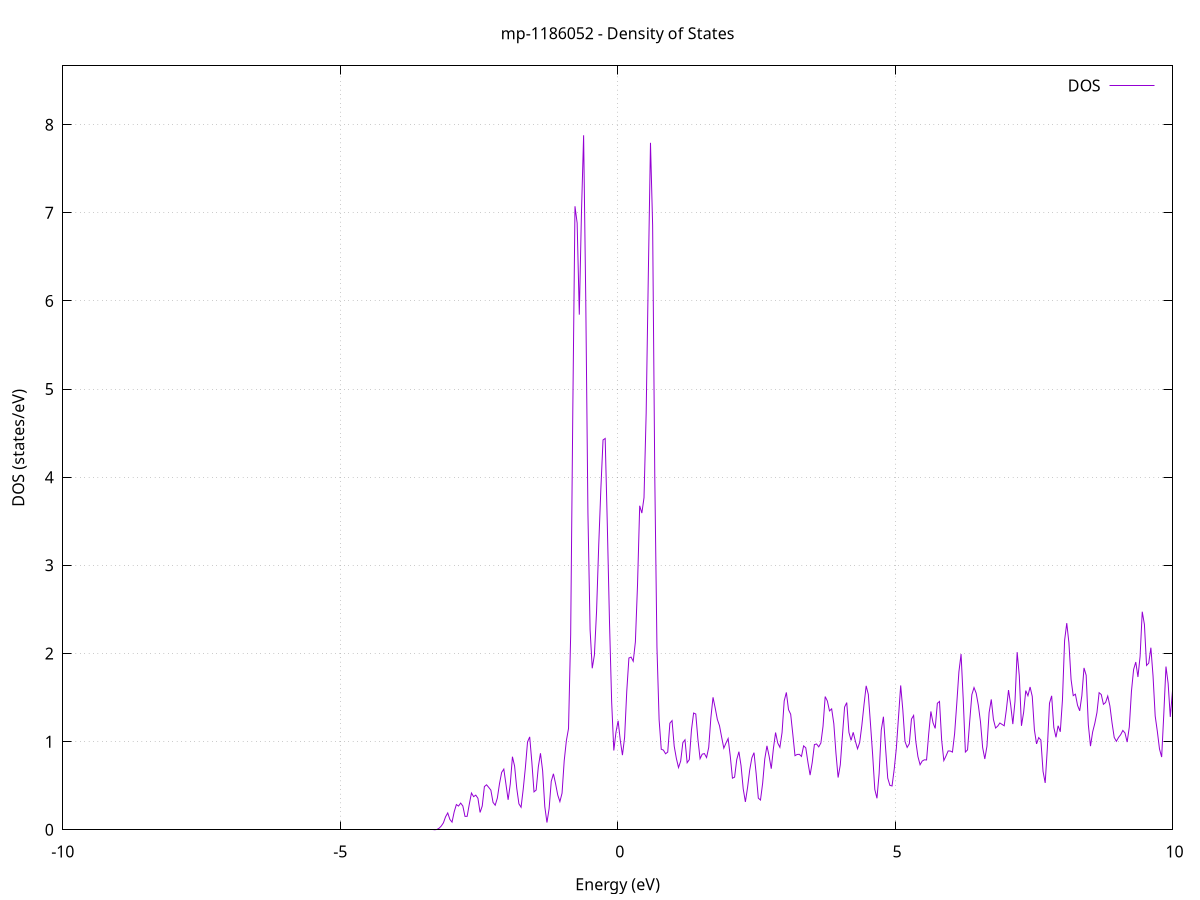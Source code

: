 set title 'mp-1186052 - Density of States'
set xlabel 'Energy (eV)'
set ylabel 'DOS (states/eV)'
set grid
set xrange [-10:10]
set yrange [0:8.667]
set xzeroaxis lt -1
set terminal png size 800,600
set output 'mp-1186052_dos_gnuplot.png'
plot '-' using 1:2 with lines title 'DOS'
-51.226000 0.000000
-51.187100 0.000000
-51.148200 0.000000
-51.109400 0.000000
-51.070500 0.000000
-51.031600 0.000000
-50.992700 0.000000
-50.953900 0.000000
-50.915000 0.000000
-50.876100 0.000000
-50.837300 0.000000
-50.798400 0.000000
-50.759500 0.000000
-50.720600 0.000000
-50.681800 0.000000
-50.642900 0.000000
-50.604000 0.000000
-50.565100 0.000000
-50.526300 0.000000
-50.487400 0.000000
-50.448500 0.000000
-50.409700 0.000000
-50.370800 0.000000
-50.331900 0.000000
-50.293000 0.000000
-50.254200 0.000000
-50.215300 0.000000
-50.176400 0.000000
-50.137500 0.000000
-50.098700 0.000000
-50.059800 0.000000
-50.020900 0.000000
-49.982100 0.000000
-49.943200 0.000000
-49.904300 0.000000
-49.865400 0.000000
-49.826600 0.000000
-49.787700 0.000000
-49.748800 0.000000
-49.709900 0.000000
-49.671100 0.000000
-49.632200 0.000000
-49.593300 0.000000
-49.554400 0.000000
-49.515600 0.000000
-49.476700 0.000000
-49.437800 0.000000
-49.399000 0.000000
-49.360100 0.000000
-49.321200 0.000000
-49.282300 0.000000
-49.243500 0.000000
-49.204600 0.000000
-49.165700 0.000000
-49.126800 0.000000
-49.088000 0.000000
-49.049100 0.000000
-49.010200 0.000000
-48.971400 0.000000
-48.932500 0.000000
-48.893600 0.000000
-48.854700 0.000000
-48.815900 0.000000
-48.777000 0.000000
-48.738100 0.000000
-48.699200 0.000000
-48.660400 0.000000
-48.621500 0.000000
-48.582600 0.000000
-48.543700 0.000000
-48.504900 0.000000
-48.466000 0.000000
-48.427100 0.000000
-48.388300 0.000000
-48.349400 0.000000
-48.310500 0.000000
-48.271600 0.000000
-48.232800 0.000000
-48.193900 0.000000
-48.155000 0.000000
-48.116100 0.000000
-48.077300 0.000000
-48.038400 0.000000
-47.999500 0.000000
-47.960700 0.000000
-47.921800 0.000000
-47.882900 0.000000
-47.844000 0.000400
-47.805200 0.034900
-47.766300 0.883000
-47.727400 7.234000
-47.688500 19.594200
-47.649700 17.764300
-47.610800 5.383500
-47.571900 0.537700
-47.533000 0.017300
-47.494200 0.000200
-47.455300 0.000000
-47.416400 0.000000
-47.377600 0.000000
-47.338700 0.000000
-47.299800 0.000000
-47.260900 0.000000
-47.222100 0.000000
-47.183200 0.000000
-47.144300 0.000000
-47.105400 0.000000
-47.066600 0.000000
-47.027700 0.000000
-46.988800 0.000000
-46.950000 0.000000
-46.911100 0.000000
-46.872200 0.000000
-46.833300 0.000000
-46.794500 0.000000
-46.755600 0.000000
-46.716700 0.000000
-46.677800 0.000000
-46.639000 0.002400
-46.600100 0.105000
-46.561200 1.487600
-46.522400 6.905500
-46.483500 10.680600
-46.444600 5.535800
-46.405700 0.953400
-46.366900 0.053600
-46.328000 0.001000
-46.289100 0.000000
-46.250200 0.000000
-46.211400 0.000000
-46.172500 0.000000
-46.133600 0.000000
-46.094700 0.000000
-46.055900 0.000000
-46.017000 0.000000
-45.978100 0.000000
-45.939300 0.000000
-45.900400 0.000000
-45.861500 0.000000
-45.822600 0.000000
-45.783800 0.000000
-45.744900 0.000000
-45.706000 0.000000
-45.667100 0.000000
-45.628300 0.000000
-45.589400 0.000000
-45.550500 0.000000
-45.511700 0.000000
-45.472800 0.000000
-45.433900 0.000000
-45.395000 0.000000
-45.356200 0.000000
-45.317300 0.000000
-45.278400 0.000000
-45.239500 0.000000
-45.200700 0.000000
-45.161800 0.000000
-45.122900 0.000000
-45.084000 0.000000
-45.045200 0.000000
-45.006300 0.000000
-44.967400 0.000000
-44.928600 0.000000
-44.889700 0.000000
-44.850800 0.000000
-44.811900 0.000000
-44.773100 0.000000
-44.734200 0.000000
-44.695300 0.000000
-44.656400 0.000000
-44.617600 0.000000
-44.578700 0.000000
-44.539800 0.000000
-44.501000 0.000000
-44.462100 0.000000
-44.423200 0.000000
-44.384300 0.000000
-44.345500 0.000000
-44.306600 0.000000
-44.267700 0.000000
-44.228800 0.000000
-44.190000 0.000000
-44.151100 0.000000
-44.112200 0.000000
-44.073300 0.000000
-44.034500 0.000000
-43.995600 0.000000
-43.956700 0.000000
-43.917900 0.000000
-43.879000 0.000000
-43.840100 0.000000
-43.801200 0.000000
-43.762400 0.000000
-43.723500 0.000000
-43.684600 0.000000
-43.645700 0.000000
-43.606900 0.000000
-43.568000 0.000000
-43.529100 0.000000
-43.490300 0.000000
-43.451400 0.000000
-43.412500 0.000000
-43.373600 0.000000
-43.334800 0.000000
-43.295900 0.000000
-43.257000 0.000000
-43.218100 0.000000
-43.179300 0.000000
-43.140400 0.000000
-43.101500 0.000000
-43.062700 0.000000
-43.023800 0.000000
-42.984900 0.000000
-42.946000 0.000000
-42.907200 0.000000
-42.868300 0.000000
-42.829400 0.000000
-42.790500 0.000000
-42.751700 0.000000
-42.712800 0.000000
-42.673900 0.000000
-42.635000 0.000000
-42.596200 0.000000
-42.557300 0.000000
-42.518400 0.000000
-42.479600 0.000000
-42.440700 0.000000
-42.401800 0.000000
-42.362900 0.000000
-42.324100 0.000000
-42.285200 0.000000
-42.246300 0.000000
-42.207400 0.000000
-42.168600 0.000000
-42.129700 0.000000
-42.090800 0.000000
-42.052000 0.000000
-42.013100 0.000000
-41.974200 0.000000
-41.935300 0.000000
-41.896500 0.000000
-41.857600 0.000000
-41.818700 0.000000
-41.779800 0.000000
-41.741000 0.000000
-41.702100 0.000000
-41.663200 0.000000
-41.624300 0.000000
-41.585500 0.000000
-41.546600 0.000000
-41.507700 0.000000
-41.468900 0.000000
-41.430000 0.000000
-41.391100 0.000000
-41.352200 0.000000
-41.313400 0.000000
-41.274500 0.000000
-41.235600 0.000000
-41.196700 0.000000
-41.157900 0.000000
-41.119000 0.000000
-41.080100 0.000000
-41.041300 0.000000
-41.002400 0.000000
-40.963500 0.000000
-40.924600 0.000000
-40.885800 0.000000
-40.846900 0.000000
-40.808000 0.000000
-40.769100 0.000000
-40.730300 0.000000
-40.691400 0.000000
-40.652500 0.000000
-40.613600 0.000000
-40.574800 0.000000
-40.535900 0.000000
-40.497000 0.000000
-40.458200 0.000000
-40.419300 0.000000
-40.380400 0.000000
-40.341500 0.000000
-40.302700 0.000000
-40.263800 0.000000
-40.224900 0.000000
-40.186000 0.000000
-40.147200 0.000000
-40.108300 0.000000
-40.069400 0.000000
-40.030600 0.000000
-39.991700 0.000000
-39.952800 0.000000
-39.913900 0.000000
-39.875100 0.000000
-39.836200 0.000000
-39.797300 0.000000
-39.758400 0.000000
-39.719600 0.000000
-39.680700 0.000000
-39.641800 0.000000
-39.603000 0.000000
-39.564100 0.000000
-39.525200 0.000000
-39.486300 0.000000
-39.447500 0.000000
-39.408600 0.000000
-39.369700 0.000000
-39.330800 0.000000
-39.292000 0.000000
-39.253100 0.000000
-39.214200 0.000000
-39.175300 0.000000
-39.136500 0.000000
-39.097600 0.000000
-39.058700 0.000000
-39.019900 0.000000
-38.981000 0.000000
-38.942100 0.000000
-38.903200 0.000000
-38.864400 0.000000
-38.825500 0.000000
-38.786600 0.000000
-38.747700 0.000000
-38.708900 0.000000
-38.670000 0.000000
-38.631100 0.000000
-38.592300 0.000000
-38.553400 0.000000
-38.514500 0.000000
-38.475600 0.000000
-38.436800 0.000000
-38.397900 0.000000
-38.359000 0.000000
-38.320100 0.000000
-38.281300 0.000000
-38.242400 0.000000
-38.203500 0.000000
-38.164600 0.000000
-38.125800 0.000000
-38.086900 0.000000
-38.048000 0.000000
-38.009200 0.000000
-37.970300 0.000000
-37.931400 0.000000
-37.892500 0.000000
-37.853700 0.000000
-37.814800 0.000000
-37.775900 0.000000
-37.737000 0.000000
-37.698200 0.000000
-37.659300 0.000000
-37.620400 0.000000
-37.581600 0.000000
-37.542700 0.000000
-37.503800 0.000000
-37.464900 0.000000
-37.426100 0.000000
-37.387200 0.000000
-37.348300 0.000000
-37.309400 0.000000
-37.270600 0.000000
-37.231700 0.000000
-37.192800 0.000000
-37.154000 0.000000
-37.115100 0.000000
-37.076200 0.000000
-37.037300 0.000000
-36.998500 0.000000
-36.959600 0.000000
-36.920700 0.000000
-36.881800 0.000000
-36.843000 0.000000
-36.804100 0.000000
-36.765200 0.000000
-36.726300 0.000000
-36.687500 0.000000
-36.648600 0.000000
-36.609700 0.000000
-36.570900 0.000000
-36.532000 0.000000
-36.493100 0.000000
-36.454200 0.000000
-36.415400 0.000000
-36.376500 0.000000
-36.337600 0.000000
-36.298700 0.000000
-36.259900 0.000000
-36.221000 0.000000
-36.182100 0.000000
-36.143300 0.000000
-36.104400 0.000000
-36.065500 0.000000
-36.026600 0.000000
-35.987800 0.000000
-35.948900 0.000000
-35.910000 0.000000
-35.871100 0.000000
-35.832300 0.000000
-35.793400 0.000000
-35.754500 0.000000
-35.715600 0.000000
-35.676800 0.000000
-35.637900 0.000000
-35.599000 0.000000
-35.560200 0.000000
-35.521300 0.000000
-35.482400 0.000000
-35.443500 0.000000
-35.404700 0.000000
-35.365800 0.000000
-35.326900 0.000000
-35.288000 0.000000
-35.249200 0.000000
-35.210300 0.000000
-35.171400 0.000000
-35.132600 0.000000
-35.093700 0.000000
-35.054800 0.000000
-35.015900 0.000000
-34.977100 0.000000
-34.938200 0.000000
-34.899300 0.000000
-34.860400 0.000000
-34.821600 0.000000
-34.782700 0.000000
-34.743800 0.000000
-34.704900 0.000000
-34.666100 0.000000
-34.627200 0.000000
-34.588300 0.000000
-34.549500 0.000000
-34.510600 0.000000
-34.471700 0.000000
-34.432800 0.000000
-34.394000 0.000000
-34.355100 0.000000
-34.316200 0.000000
-34.277300 0.000000
-34.238500 0.000000
-34.199600 0.000000
-34.160700 0.000000
-34.121900 0.000000
-34.083000 0.000000
-34.044100 0.000000
-34.005200 0.000000
-33.966400 0.000000
-33.927500 0.000000
-33.888600 0.000000
-33.849700 0.000000
-33.810900 0.000000
-33.772000 0.000000
-33.733100 0.000000
-33.694300 0.000000
-33.655400 0.000000
-33.616500 0.000000
-33.577600 0.000000
-33.538800 0.000000
-33.499900 0.000000
-33.461000 0.000000
-33.422100 0.000000
-33.383300 0.000000
-33.344400 0.000000
-33.305500 0.000000
-33.266600 0.000000
-33.227800 0.000000
-33.188900 0.000000
-33.150000 0.000000
-33.111200 0.000000
-33.072300 0.000000
-33.033400 0.000000
-32.994500 0.000000
-32.955700 0.000000
-32.916800 0.000000
-32.877900 0.000000
-32.839000 0.000000
-32.800200 0.000000
-32.761300 0.000000
-32.722400 0.000000
-32.683600 0.000000
-32.644700 0.000000
-32.605800 0.000000
-32.566900 0.000000
-32.528100 0.000000
-32.489200 0.000000
-32.450300 0.000000
-32.411400 0.000000
-32.372600 0.000000
-32.333700 0.000000
-32.294800 0.000000
-32.255900 0.000000
-32.217100 0.000000
-32.178200 0.000000
-32.139300 0.000000
-32.100500 0.000000
-32.061600 0.000000
-32.022700 0.000000
-31.983800 0.000000
-31.945000 0.000000
-31.906100 0.000000
-31.867200 0.000000
-31.828300 0.000000
-31.789500 0.000000
-31.750600 0.000000
-31.711700 0.000000
-31.672900 0.000000
-31.634000 0.000000
-31.595100 0.000000
-31.556200 0.000000
-31.517400 0.000000
-31.478500 0.000000
-31.439600 0.000000
-31.400700 0.000000
-31.361900 0.000000
-31.323000 0.000000
-31.284100 0.000000
-31.245200 0.000000
-31.206400 0.000000
-31.167500 0.000000
-31.128600 0.000000
-31.089800 0.000000
-31.050900 0.000000
-31.012000 0.000000
-30.973100 0.000000
-30.934300 0.000000
-30.895400 0.000000
-30.856500 0.000000
-30.817600 0.000000
-30.778800 0.000000
-30.739900 0.000000
-30.701000 0.000000
-30.662200 0.000000
-30.623300 0.000000
-30.584400 0.000000
-30.545500 0.000000
-30.506700 0.000000
-30.467800 0.000000
-30.428900 0.000000
-30.390000 0.000000
-30.351200 0.000000
-30.312300 0.000000
-30.273400 0.000000
-30.234600 0.000000
-30.195700 0.000000
-30.156800 0.000000
-30.117900 0.000000
-30.079100 0.000000
-30.040200 0.000000
-30.001300 0.000000
-29.962400 0.000000
-29.923600 0.000000
-29.884700 0.000000
-29.845800 0.000000
-29.806900 0.000000
-29.768100 0.000000
-29.729200 0.000000
-29.690300 0.000000
-29.651500 0.000000
-29.612600 0.000000
-29.573700 0.000000
-29.534800 0.000000
-29.496000 0.000000
-29.457100 0.000000
-29.418200 0.000000
-29.379300 0.000000
-29.340500 0.000000
-29.301600 0.000000
-29.262700 0.000000
-29.223900 0.000000
-29.185000 0.000000
-29.146100 0.000000
-29.107200 0.000000
-29.068400 0.000000
-29.029500 0.000000
-28.990600 0.000000
-28.951700 0.000000
-28.912900 0.000000
-28.874000 0.000000
-28.835100 0.000000
-28.796200 0.000000
-28.757400 0.000000
-28.718500 0.000000
-28.679600 0.000000
-28.640800 0.000000
-28.601900 0.000000
-28.563000 0.000000
-28.524100 0.000000
-28.485300 0.000000
-28.446400 0.000000
-28.407500 0.000000
-28.368600 0.000000
-28.329800 0.000000
-28.290900 0.000000
-28.252000 0.000000
-28.213200 0.000000
-28.174300 0.000000
-28.135400 0.000000
-28.096500 0.000000
-28.057700 0.000000
-28.018800 0.000000
-27.979900 0.000000
-27.941000 0.000000
-27.902200 0.000000
-27.863300 0.000000
-27.824400 0.000000
-27.785500 0.000000
-27.746700 0.000000
-27.707800 0.000000
-27.668900 0.000000
-27.630100 0.000000
-27.591200 0.000000
-27.552300 0.000000
-27.513400 0.000000
-27.474600 0.000000
-27.435700 0.000000
-27.396800 0.000000
-27.357900 0.000000
-27.319100 0.000000
-27.280200 0.000000
-27.241300 0.000000
-27.202500 0.000000
-27.163600 0.000000
-27.124700 0.000000
-27.085800 0.000000
-27.047000 0.000000
-27.008100 0.000000
-26.969200 0.000000
-26.930300 0.000000
-26.891500 0.000000
-26.852600 0.000000
-26.813700 0.000000
-26.774900 0.000000
-26.736000 0.000000
-26.697100 0.000000
-26.658200 0.000000
-26.619400 0.000000
-26.580500 0.000000
-26.541600 0.000000
-26.502700 0.000000
-26.463900 0.000000
-26.425000 0.000000
-26.386100 0.000000
-26.347200 0.000000
-26.308400 0.000000
-26.269500 0.000000
-26.230600 0.000000
-26.191800 0.000000
-26.152900 0.000000
-26.114000 0.000000
-26.075100 0.000000
-26.036300 0.000000
-25.997400 0.000000
-25.958500 0.000000
-25.919600 0.000000
-25.880800 0.000000
-25.841900 0.000000
-25.803000 0.000000
-25.764200 0.000000
-25.725300 0.000000
-25.686400 0.000000
-25.647500 0.000000
-25.608700 0.000000
-25.569800 0.000000
-25.530900 0.000000
-25.492000 0.000000
-25.453200 0.000000
-25.414300 0.000000
-25.375400 0.000000
-25.336500 0.000000
-25.297700 0.000000
-25.258800 0.000000
-25.219900 0.000000
-25.181100 0.000000
-25.142200 0.000000
-25.103300 0.000000
-25.064400 0.000000
-25.025600 0.000000
-24.986700 0.000000
-24.947800 0.000000
-24.908900 0.000000
-24.870100 0.000000
-24.831200 0.000000
-24.792300 0.000000
-24.753500 0.000000
-24.714600 0.000000
-24.675700 0.000000
-24.636800 0.000000
-24.598000 0.000000
-24.559100 0.000000
-24.520200 0.000000
-24.481300 0.000000
-24.442500 0.000000
-24.403600 0.000000
-24.364700 0.000000
-24.325800 0.000000
-24.287000 0.000000
-24.248100 0.000000
-24.209200 0.000000
-24.170400 0.000000
-24.131500 0.000000
-24.092600 0.000000
-24.053700 0.000000
-24.014900 0.000000
-23.976000 0.000000
-23.937100 0.000000
-23.898200 0.000000
-23.859400 0.000000
-23.820500 0.005100
-23.781600 0.211300
-23.742800 3.107400
-23.703900 17.830100
-23.665000 47.014100
-23.626100 67.510500
-23.587300 58.142200
-23.548400 29.571500
-23.509500 7.379000
-23.470600 0.726700
-23.431800 0.024800
-23.392900 0.000300
-23.354000 0.000000
-23.315200 0.000000
-23.276300 0.000000
-23.237400 0.000000
-23.198500 0.000000
-23.159700 0.000000
-23.120800 0.000000
-23.081900 0.000000
-23.043000 0.000000
-23.004200 0.000000
-22.965300 0.000000
-22.926400 0.000000
-22.887500 0.000000
-22.848700 0.000000
-22.809800 0.000000
-22.770900 0.000000
-22.732100 0.000000
-22.693200 0.000000
-22.654300 0.000000
-22.615400 0.000000
-22.576600 0.000000
-22.537700 0.000000
-22.498800 0.000000
-22.459900 0.000000
-22.421100 0.000000
-22.382200 0.000000
-22.343300 0.000000
-22.304500 0.000000
-22.265600 0.000000
-22.226700 0.000000
-22.187800 0.000000
-22.149000 0.000000
-22.110100 0.000000
-22.071200 0.000000
-22.032300 0.000000
-21.993500 0.000000
-21.954600 0.000000
-21.915700 0.000000
-21.876800 0.000000
-21.838000 0.000000
-21.799100 0.000000
-21.760200 0.000000
-21.721400 0.000000
-21.682500 0.000000
-21.643600 0.000000
-21.604700 0.000000
-21.565900 0.000000
-21.527000 0.000000
-21.488100 0.000000
-21.449200 0.000000
-21.410400 0.000000
-21.371500 0.000000
-21.332600 0.000000
-21.293800 0.000000
-21.254900 0.000000
-21.216000 0.000000
-21.177100 0.000000
-21.138300 0.000000
-21.099400 0.000000
-21.060500 0.000000
-21.021600 0.000000
-20.982800 0.000000
-20.943900 0.000000
-20.905000 0.000000
-20.866100 0.000000
-20.827300 0.000000
-20.788400 0.000000
-20.749500 0.000000
-20.710700 0.000000
-20.671800 0.000000
-20.632900 0.000000
-20.594000 0.000000
-20.555200 0.000000
-20.516300 0.000000
-20.477400 0.000000
-20.438500 0.000000
-20.399700 0.000000
-20.360800 0.000000
-20.321900 0.000000
-20.283100 0.000000
-20.244200 0.000000
-20.205300 0.000000
-20.166400 0.000000
-20.127600 0.000000
-20.088700 0.000000
-20.049800 0.000000
-20.010900 0.000000
-19.972100 0.000000
-19.933200 0.000000
-19.894300 0.000000
-19.855500 0.000000
-19.816600 0.000000
-19.777700 0.000000
-19.738800 0.000000
-19.700000 0.000000
-19.661100 0.000000
-19.622200 0.000000
-19.583300 0.000000
-19.544500 0.000000
-19.505600 0.000000
-19.466700 0.000000
-19.427800 0.000000
-19.389000 0.000000
-19.350100 0.000000
-19.311200 0.000000
-19.272400 0.000000
-19.233500 0.000000
-19.194600 0.000000
-19.155700 0.000000
-19.116900 0.000000
-19.078000 0.000000
-19.039100 0.000000
-19.000200 0.000000
-18.961400 0.000000
-18.922500 0.000000
-18.883600 0.000000
-18.844800 0.000000
-18.805900 0.000000
-18.767000 0.000000
-18.728100 0.000000
-18.689300 0.000000
-18.650400 0.000000
-18.611500 0.000000
-18.572600 0.000000
-18.533800 0.000000
-18.494900 0.000000
-18.456000 0.000000
-18.417100 0.000000
-18.378300 0.000000
-18.339400 0.000000
-18.300500 0.000000
-18.261700 0.000000
-18.222800 0.000000
-18.183900 0.000000
-18.145000 0.000000
-18.106200 0.000000
-18.067300 0.000000
-18.028400 0.000000
-17.989500 0.000000
-17.950700 0.000000
-17.911800 0.000000
-17.872900 0.000000
-17.834100 0.000000
-17.795200 0.000000
-17.756300 0.000000
-17.717400 0.000000
-17.678600 0.000000
-17.639700 0.000000
-17.600800 0.000000
-17.561900 0.000000
-17.523100 0.000000
-17.484200 0.000000
-17.445300 0.000000
-17.406400 0.000000
-17.367600 0.000000
-17.328700 0.000000
-17.289800 0.000000
-17.251000 0.000000
-17.212100 0.000000
-17.173200 0.000000
-17.134300 0.000000
-17.095500 0.000000
-17.056600 0.000000
-17.017700 0.000000
-16.978800 0.000000
-16.940000 0.000000
-16.901100 0.000000
-16.862200 0.000000
-16.823400 0.000000
-16.784500 0.000000
-16.745600 0.000000
-16.706700 0.000000
-16.667900 0.000000
-16.629000 0.000000
-16.590100 0.000000
-16.551200 0.000000
-16.512400 0.000000
-16.473500 0.000000
-16.434600 0.000000
-16.395800 0.000000
-16.356900 0.000000
-16.318000 0.000000
-16.279100 0.000000
-16.240300 0.000000
-16.201400 0.000000
-16.162500 0.000000
-16.123600 0.000000
-16.084800 0.000000
-16.045900 0.000000
-16.007000 0.000000
-15.968100 0.000000
-15.929300 0.000000
-15.890400 0.000000
-15.851500 0.000000
-15.812700 0.000000
-15.773800 0.000000
-15.734900 0.000000
-15.696000 0.000000
-15.657200 0.000000
-15.618300 0.000000
-15.579400 0.000000
-15.540500 0.000000
-15.501700 0.000000
-15.462800 0.000000
-15.423900 0.000000
-15.385100 0.000000
-15.346200 0.000000
-15.307300 0.000000
-15.268400 0.000000
-15.229600 0.000000
-15.190700 0.000000
-15.151800 0.000000
-15.112900 0.000000
-15.074100 0.000000
-15.035200 0.000000
-14.996300 0.000000
-14.957400 0.000000
-14.918600 0.000000
-14.879700 0.000000
-14.840800 0.000000
-14.802000 0.000000
-14.763100 0.000000
-14.724200 0.000000
-14.685300 0.000000
-14.646500 0.000000
-14.607600 0.000000
-14.568700 0.000000
-14.529800 0.000000
-14.491000 0.000000
-14.452100 0.000000
-14.413200 0.000000
-14.374400 0.000000
-14.335500 0.000000
-14.296600 0.000000
-14.257700 0.000000
-14.218900 0.000000
-14.180000 0.000000
-14.141100 0.000000
-14.102200 0.000000
-14.063400 0.000000
-14.024500 0.000000
-13.985600 0.000000
-13.946700 0.000000
-13.907900 0.000000
-13.869000 0.000000
-13.830100 0.000000
-13.791300 0.000000
-13.752400 0.000000
-13.713500 0.000000
-13.674600 0.000000
-13.635800 0.000000
-13.596900 0.000000
-13.558000 0.000000
-13.519100 0.000000
-13.480300 0.000000
-13.441400 0.000000
-13.402500 0.000000
-13.363700 0.000000
-13.324800 0.000000
-13.285900 0.000000
-13.247000 0.000000
-13.208200 0.000000
-13.169300 0.000000
-13.130400 0.000000
-13.091500 0.000000
-13.052700 0.000000
-13.013800 0.000000
-12.974900 0.000000
-12.936100 0.000000
-12.897200 0.000000
-12.858300 0.000000
-12.819400 0.000000
-12.780600 0.000000
-12.741700 0.000000
-12.702800 0.000000
-12.663900 0.000000
-12.625100 0.000000
-12.586200 0.000000
-12.547300 0.000000
-12.508400 0.000000
-12.469600 0.000000
-12.430700 0.000000
-12.391800 0.000000
-12.353000 0.000000
-12.314100 0.000000
-12.275200 0.000000
-12.236300 0.000000
-12.197500 0.000000
-12.158600 0.000000
-12.119700 0.000000
-12.080800 0.000000
-12.042000 0.000000
-12.003100 0.000000
-11.964200 0.000000
-11.925400 0.000000
-11.886500 0.000000
-11.847600 0.000000
-11.808700 0.000000
-11.769900 0.000000
-11.731000 0.000000
-11.692100 0.000000
-11.653200 0.000000
-11.614400 0.000000
-11.575500 0.000000
-11.536600 0.000000
-11.497700 0.000000
-11.458900 0.000000
-11.420000 0.000000
-11.381100 0.000000
-11.342300 0.000000
-11.303400 0.000000
-11.264500 0.000000
-11.225600 0.000000
-11.186800 0.000000
-11.147900 0.000000
-11.109000 0.000000
-11.070100 0.000000
-11.031300 0.000000
-10.992400 0.000000
-10.953500 0.000000
-10.914700 0.000000
-10.875800 0.000000
-10.836900 0.000000
-10.798000 0.000000
-10.759200 0.000000
-10.720300 0.000000
-10.681400 0.000000
-10.642500 0.000000
-10.603700 0.000000
-10.564800 0.000000
-10.525900 0.000000
-10.487000 0.000000
-10.448200 0.000000
-10.409300 0.000000
-10.370400 0.000000
-10.331600 0.000000
-10.292700 0.000000
-10.253800 0.000000
-10.214900 0.000000
-10.176100 0.000000
-10.137200 0.000000
-10.098300 0.000000
-10.059400 0.000000
-10.020600 0.000000
-9.981700 0.000000
-9.942800 0.000000
-9.904000 0.000000
-9.865100 0.000000
-9.826200 0.000000
-9.787300 0.000000
-9.748500 0.000000
-9.709600 0.000000
-9.670700 0.000000
-9.631800 0.000000
-9.593000 0.000000
-9.554100 0.000000
-9.515200 0.000000
-9.476400 0.000000
-9.437500 0.000000
-9.398600 0.000000
-9.359700 0.000000
-9.320900 0.000000
-9.282000 0.000000
-9.243100 0.000000
-9.204200 0.000000
-9.165400 0.000000
-9.126500 0.000000
-9.087600 0.000000
-9.048700 0.000000
-9.009900 0.000000
-8.971000 0.000000
-8.932100 0.000000
-8.893300 0.000000
-8.854400 0.000000
-8.815500 0.000000
-8.776600 0.000000
-8.737800 0.000000
-8.698900 0.000000
-8.660000 0.000000
-8.621100 0.000000
-8.582300 0.000000
-8.543400 0.000000
-8.504500 0.000000
-8.465700 0.000000
-8.426800 0.000000
-8.387900 0.000000
-8.349000 0.000000
-8.310200 0.000000
-8.271300 0.000000
-8.232400 0.000000
-8.193500 0.000000
-8.154700 0.000000
-8.115800 0.000000
-8.076900 0.000000
-8.038000 0.000000
-7.999200 0.000000
-7.960300 0.000000
-7.921400 0.000000
-7.882600 0.000000
-7.843700 0.000000
-7.804800 0.000000
-7.765900 0.000000
-7.727100 0.000000
-7.688200 0.000000
-7.649300 0.000000
-7.610400 0.000000
-7.571600 0.000000
-7.532700 0.000000
-7.493800 0.000000
-7.455000 0.000000
-7.416100 0.000000
-7.377200 0.000000
-7.338300 0.000000
-7.299500 0.000000
-7.260600 0.000000
-7.221700 0.000000
-7.182800 0.000000
-7.144000 0.000000
-7.105100 0.000000
-7.066200 0.000000
-7.027400 0.000000
-6.988500 0.000000
-6.949600 0.000000
-6.910700 0.000000
-6.871900 0.000000
-6.833000 0.000000
-6.794100 0.000000
-6.755200 0.000000
-6.716400 0.000000
-6.677500 0.000000
-6.638600 0.000000
-6.599700 0.000000
-6.560900 0.000000
-6.522000 0.000000
-6.483100 0.000000
-6.444300 0.000000
-6.405400 0.000000
-6.366500 0.000000
-6.327600 0.000000
-6.288800 0.000000
-6.249900 0.000000
-6.211000 0.000000
-6.172100 0.000000
-6.133300 0.000000
-6.094400 0.000000
-6.055500 0.000000
-6.016700 0.000000
-5.977800 0.000000
-5.938900 0.000000
-5.900000 0.000000
-5.861200 0.000000
-5.822300 0.000000
-5.783400 0.000000
-5.744500 0.000000
-5.705700 0.000000
-5.666800 0.000000
-5.627900 0.000000
-5.589000 0.000000
-5.550200 0.000000
-5.511300 0.000000
-5.472400 0.000000
-5.433600 0.000000
-5.394700 0.000000
-5.355800 0.000000
-5.316900 0.000000
-5.278100 0.000000
-5.239200 0.000000
-5.200300 0.000000
-5.161400 0.000000
-5.122600 0.000000
-5.083700 0.000000
-5.044800 0.000000
-5.006000 0.000000
-4.967100 0.000000
-4.928200 0.000000
-4.889300 0.000000
-4.850500 0.000000
-4.811600 0.000000
-4.772700 0.000000
-4.733800 0.000000
-4.695000 0.000000
-4.656100 0.000000
-4.617200 0.000000
-4.578300 0.000000
-4.539500 0.000000
-4.500600 0.000000
-4.461700 0.000000
-4.422900 0.000000
-4.384000 0.000000
-4.345100 0.000000
-4.306200 0.000000
-4.267400 0.000000
-4.228500 0.000000
-4.189600 0.000000
-4.150700 0.000000
-4.111900 0.000000
-4.073000 0.000000
-4.034100 0.000000
-3.995300 0.000000
-3.956400 0.000000
-3.917500 0.000000
-3.878600 0.000000
-3.839800 0.000000
-3.800900 0.000000
-3.762000 0.000000
-3.723100 0.000000
-3.684300 0.000000
-3.645400 0.000000
-3.606500 0.000000
-3.567700 0.000000
-3.528800 0.000000
-3.489900 0.000000
-3.451000 0.000000
-3.412200 0.000000
-3.373300 0.000000
-3.334400 0.000000
-3.295500 0.000300
-3.256700 0.003600
-3.217800 0.017700
-3.178900 0.042500
-3.140000 0.078800
-3.101200 0.147700
-3.062300 0.190900
-3.023400 0.117300
-2.984600 0.086800
-2.945700 0.204100
-2.906800 0.286200
-2.867900 0.269100
-2.829100 0.302900
-2.790200 0.270000
-2.751300 0.151900
-2.712400 0.152700
-2.673600 0.290300
-2.634700 0.416900
-2.595800 0.376000
-2.557000 0.393200
-2.518100 0.357400
-2.479200 0.196700
-2.440300 0.269800
-2.401500 0.490200
-2.362600 0.510200
-2.323700 0.481200
-2.284800 0.449400
-2.246000 0.311200
-2.207100 0.278600
-2.168200 0.359600
-2.129300 0.523400
-2.090500 0.650900
-2.051600 0.688300
-2.012700 0.515700
-1.973900 0.339800
-1.935000 0.520200
-1.896100 0.828800
-1.857200 0.722400
-1.818400 0.470400
-1.779500 0.294100
-1.740600 0.255200
-1.701700 0.461800
-1.662900 0.705600
-1.624000 0.996500
-1.585100 1.053900
-1.546300 0.767200
-1.507400 0.430100
-1.468500 0.450700
-1.429600 0.713500
-1.390800 0.868300
-1.351900 0.669300
-1.313000 0.263100
-1.274100 0.082200
-1.235300 0.239000
-1.196400 0.550200
-1.157500 0.635300
-1.118600 0.522800
-1.079800 0.394400
-1.040900 0.319400
-1.002000 0.415300
-0.963200 0.782100
-0.924300 1.010100
-0.885400 1.148800
-0.846500 2.214200
-0.807700 4.778100
-0.768800 7.074100
-0.729900 6.883800
-0.691000 5.844600
-0.652200 6.996700
-0.613300 7.879400
-0.574400 6.007900
-0.535600 3.593400
-0.496700 2.270300
-0.457800 1.832400
-0.418900 1.982300
-0.380100 2.477600
-0.341200 3.224500
-0.302300 3.871400
-0.263400 4.422600
-0.224600 4.439800
-0.185700 3.446000
-0.146800 2.357300
-0.108000 1.451300
-0.069100 0.899500
-0.030200 1.106700
0.008700 1.236400
0.047500 1.014500
0.086400 0.847000
0.125300 1.046100
0.164200 1.570700
0.203000 1.948800
0.241900 1.959100
0.280800 1.911700
0.319700 2.131000
0.358500 2.783900
0.397400 3.676300
0.436300 3.593200
0.475100 3.768000
0.514000 4.725000
0.552900 6.298700
0.591800 7.794200
0.630600 6.858000
0.669500 3.995400
0.708400 2.071000
0.747300 1.249000
0.786100 0.913900
0.825000 0.903700
0.863900 0.862300
0.902700 0.881700
0.941600 1.209300
0.980500 1.238500
1.019400 0.948300
1.058200 0.809800
1.097100 0.706000
1.136000 0.779300
1.174900 0.987900
1.213700 1.020700
1.252600 0.760800
1.291500 0.795600
1.330400 1.133400
1.369200 1.324700
1.408100 1.313500
1.447000 1.024200
1.485800 0.806200
1.524700 0.858000
1.563600 0.864300
1.602500 0.819400
1.641300 0.934100
1.680200 1.271400
1.719100 1.502900
1.758000 1.382300
1.796800 1.252300
1.835700 1.180400
1.874600 1.049900
1.913400 0.925800
1.952300 0.984100
1.991200 1.035300
2.030100 0.833400
2.068900 0.585400
2.107800 0.596900
2.146700 0.797100
2.185600 0.886000
2.224400 0.725200
2.263300 0.463800
2.302200 0.316400
2.341100 0.478100
2.379900 0.676900
2.418800 0.816000
2.457700 0.874800
2.496500 0.635400
2.535400 0.359000
2.574300 0.337300
2.613200 0.527600
2.652000 0.804400
2.690900 0.952400
2.729800 0.835200
2.768700 0.693000
2.807500 0.922400
2.846400 1.103400
2.885300 0.984200
2.924100 0.935400
2.963000 1.102100
3.001900 1.462700
3.040800 1.558300
3.079600 1.362700
3.118500 1.310900
3.157400 1.082300
3.196300 0.840700
3.235100 0.854500
3.274000 0.856000
3.312900 0.832400
3.351700 0.951900
3.390600 0.929800
3.429500 0.765800
3.468400 0.620400
3.507200 0.764400
3.546100 0.966800
3.585000 0.973500
3.623900 0.940900
3.662700 0.984100
3.701600 1.174300
3.740500 1.511300
3.779400 1.460800
3.818200 1.348800
3.857100 1.371600
3.896000 1.203800
3.934800 0.866200
3.973700 0.592700
4.012600 0.736300
4.051500 1.069400
4.090300 1.393000
4.129200 1.443100
4.168100 1.105600
4.207000 1.014800
4.245800 1.106000
4.284700 1.005200
4.323600 0.919000
4.362400 0.991000
4.401300 1.185200
4.440200 1.419300
4.479100 1.633100
4.517900 1.536200
4.556800 1.201700
4.595700 0.852300
4.634600 0.458100
4.673400 0.357100
4.712300 0.634800
4.751200 1.131700
4.790100 1.282500
4.828900 0.925500
4.867800 0.586300
4.906700 0.503700
4.945500 0.497200
4.984400 0.687000
5.023300 0.928300
5.062200 1.282100
5.101000 1.637400
5.139900 1.358200
5.178800 1.002000
5.217700 0.934500
5.256500 0.975900
5.295400 1.256300
5.334300 1.297300
5.373100 1.004900
5.412000 0.830300
5.450900 0.737800
5.489800 0.780100
5.528600 0.793900
5.567500 0.792100
5.606400 1.088900
5.645300 1.342600
5.684100 1.214200
5.723000 1.150300
5.761900 1.435100
5.800800 1.455800
5.839600 1.017200
5.878500 0.785300
5.917400 0.836500
5.956200 0.893900
5.995100 0.893700
6.034000 0.881200
6.072900 1.089600
6.111700 1.429000
6.150600 1.792900
6.189500 1.993500
6.228400 1.478300
6.267200 0.881900
6.306100 0.906500
6.345000 1.229700
6.383800 1.532900
6.422700 1.613600
6.461600 1.549800
6.500500 1.413200
6.539300 1.225000
6.578200 0.933300
6.617100 0.803500
6.656000 0.947800
6.694800 1.329100
6.733700 1.479200
6.772600 1.252300
6.811400 1.154400
6.850300 1.176600
6.889200 1.211500
6.928100 1.195500
6.966900 1.180000
7.005800 1.361800
7.044700 1.585200
7.083600 1.416500
7.122400 1.199000
7.161300 1.456000
7.200200 2.015400
7.239100 1.745200
7.277900 1.179500
7.316800 1.330900
7.355700 1.579200
7.394500 1.520700
7.433400 1.620300
7.472300 1.513700
7.511200 1.132400
7.550000 0.974400
7.588900 1.046000
7.627800 1.017700
7.666700 0.663300
7.705500 0.531600
7.744400 0.926000
7.783300 1.436400
7.822100 1.519900
7.861000 1.161700
7.899900 1.049000
7.938800 1.180200
7.977600 1.111800
8.016500 1.470600
8.055400 2.148100
8.094300 2.344500
8.133100 2.121900
8.172000 1.705500
8.210900 1.521800
8.249800 1.538200
8.288600 1.411900
8.327500 1.349600
8.366400 1.522600
8.405200 1.836400
8.444100 1.753000
8.483000 1.193800
8.521900 0.948700
8.560700 1.109400
8.599600 1.207100
8.638500 1.330000
8.677400 1.555300
8.716200 1.534700
8.755100 1.423500
8.794000 1.444000
8.832800 1.517300
8.871700 1.405700
8.910600 1.211600
8.949500 1.048200
8.988300 1.004000
9.027200 1.047200
9.066100 1.079000
9.105000 1.127100
9.143800 1.098000
9.182700 0.995100
9.221600 1.166900
9.260500 1.573500
9.299300 1.819100
9.338200 1.903000
9.377100 1.733600
9.415900 1.966900
9.454800 2.474100
9.493700 2.330100
9.532600 1.864500
9.571400 1.890600
9.610300 2.065900
9.649200 1.746200
9.688100 1.290000
9.726900 1.115500
9.765800 0.916200
9.804700 0.825200
9.843500 1.315800
9.882400 1.851900
9.921300 1.661800
9.960200 1.280300
9.999000 1.567400
10.037900 1.895200
10.076800 1.554500
10.115700 1.147700
10.154500 1.204600
10.193400 1.441500
10.232300 1.471300
10.271100 1.423500
10.310000 1.258500
10.348900 1.188000
10.387800 1.474400
10.426600 1.699700
10.465500 1.507900
10.504400 1.478300
10.543300 1.607100
10.582100 2.015900
10.621000 2.395300
10.659900 2.183400
10.698800 1.585400
10.737600 1.210500
10.776500 1.430500
10.815400 1.788300
10.854200 1.730800
10.893100 1.828900
10.932000 1.821300
10.970900 1.511100
11.009700 1.217400
11.048600 0.890000
11.087500 0.960300
11.126400 1.412700
11.165200 1.712500
11.204100 1.834700
11.243000 1.727900
11.281800 1.435900
11.320700 1.441500
11.359600 1.417200
11.398500 1.350500
11.437300 1.497200
11.476200 1.731200
11.515100 1.800800
11.554000 1.866100
11.592800 1.664500
11.631700 1.395100
11.670600 1.376300
11.709500 1.368000
11.748300 1.332000
11.787200 1.299400
11.826100 1.153000
11.864900 1.316900
11.903800 1.912000
11.942700 2.313000
11.981600 2.016100
12.020400 1.793900
12.059300 1.825100
12.098200 1.577500
12.137100 1.212600
12.175900 0.956100
12.214800 0.852600
12.253700 1.050700
12.292500 1.415500
12.331400 1.717800
12.370300 1.659100
12.409200 1.597000
12.448000 1.873800
12.486900 2.335400
12.525800 2.635400
12.564700 2.170100
12.603500 1.268700
12.642400 0.784300
12.681300 0.732800
12.720200 0.989000
12.759000 1.519100
12.797900 1.910200
12.836800 1.720300
12.875600 1.177800
12.914500 0.900800
12.953400 0.936400
12.992300 1.480200
13.031100 2.214000
13.070000 2.364000
13.108900 2.059000
13.147800 1.527600
13.186600 1.336400
13.225500 1.478800
13.264400 1.786600
13.303200 2.240500
13.342100 2.541300
13.381000 2.429600
13.419900 2.115200
13.458700 1.959400
13.497600 1.674700
13.536500 1.288600
13.575400 1.077400
13.614200 1.171100
13.653100 1.516300
13.692000 1.872700
13.730800 1.929300
13.769700 1.559600
13.808600 1.469800
13.847500 1.694600
13.886300 1.508400
13.925200 1.431700
13.964100 2.014400
14.003000 2.280800
14.041800 1.922000
14.080700 1.842400
14.119600 2.075900
14.158500 1.765400
14.197300 1.312600
14.236200 1.198300
14.275100 1.159800
14.313900 1.252000
14.352800 1.456300
14.391700 1.500800
14.430600 1.654500
14.469400 2.008800
14.508300 1.992400
14.547200 1.763200
14.586100 2.075200
14.624900 2.529700
14.663800 2.102500
14.702700 1.308900
14.741500 1.081600
14.780400 1.262800
14.819300 1.436900
14.858200 1.455900
14.897000 1.571900
14.935900 1.721900
14.974800 1.667300
15.013700 1.724600
15.052500 1.934600
15.091400 2.041500
15.130300 2.177200
15.169200 2.409400
15.208000 2.312400
15.246900 1.695700
15.285800 1.528500
15.324600 1.924300
15.363500 2.318900
15.402400 2.623900
15.441300 2.320700
15.480100 1.775000
15.519000 1.380000
15.557900 1.458100
15.596800 1.760100
15.635600 1.674400
15.674500 1.640300
15.713400 1.733300
15.752200 1.613500
15.791100 1.692100
15.830000 1.944800
15.868900 2.175200
15.907700 2.234900
15.946600 1.780100
15.985500 1.450100
16.024400 1.710000
16.063200 1.869600
16.102100 1.949900
16.141000 1.804100
16.179900 1.609800
16.218700 1.891400
16.257600 1.914400
16.296500 1.717400
16.335300 1.661400
16.374200 1.747500
16.413100 1.659300
16.452000 1.605600
16.490800 1.681600
16.529700 1.767600
16.568600 2.100000
16.607500 2.308400
16.646300 2.156900
16.685200 2.121500
16.724100 2.201600
16.762900 1.872900
16.801800 1.308200
16.840700 1.146000
16.879600 1.570900
16.918400 2.074300
16.957300 2.009700
16.996200 1.640700
17.035100 1.600900
17.073900 1.828700
17.112800 1.904400
17.151700 2.109100
17.190500 2.545600
17.229400 2.588700
17.268300 1.892800
17.307200 1.768300
17.346000 2.476800
17.384900 2.466200
17.423800 1.770000
17.462700 1.366000
17.501500 1.551300
17.540400 2.034600
17.579300 2.223700
17.618200 1.873800
17.657000 1.534400
17.695900 1.732100
17.734800 2.413200
17.773600 2.779800
17.812500 2.415900
17.851400 1.850800
17.890300 1.777300
17.929100 2.348100
17.968000 2.972100
18.006900 2.763800
18.045800 1.930000
18.084600 1.474400
18.123500 1.580200
18.162400 1.505800
18.201200 1.238800
18.240100 1.468400
18.279000 2.249600
18.317900 2.564300
18.356700 2.212900
18.395600 1.740900
18.434500 1.678700
18.473400 1.949500
18.512200 2.015700
18.551100 1.812900
18.590000 1.661200
18.628900 2.449400
18.667700 3.242500
18.706600 2.661700
18.745500 1.795700
18.784300 1.616200
18.823200 2.064700
18.862100 2.246700
18.901000 1.898200
18.939800 1.879500
18.978700 1.896100
19.017600 1.545900
19.056500 1.270900
19.095300 1.364300
19.134200 1.578200
19.173100 1.752500
19.211900 1.753700
19.250800 1.668800
19.289700 2.149500
19.328600 2.281000
19.367400 2.065100
19.406300 2.141100
19.445200 2.021400
19.484100 1.700900
19.522900 1.570000
19.561800 1.579900
19.600700 1.727800
19.639600 2.000300
19.678400 2.059300
19.717300 1.671300
19.756200 1.353000
19.795000 1.452700
19.833900 1.559700
19.872800 1.439900
19.911700 1.442000
19.950500 1.514600
19.989400 1.450500
20.028300 1.311200
20.067200 1.319400
20.106000 1.313000
20.144900 0.988800
20.183800 1.112200
20.222600 1.613600
20.261500 1.645500
20.300400 1.336200
20.339300 1.501000
20.378100 1.699800
20.417000 1.507300
20.455900 1.102100
20.494800 0.797800
20.533600 0.649300
20.572500 0.412600
20.611400 0.312400
20.650200 0.383000
20.689100 0.508000
20.728000 0.757800
20.766900 0.769700
20.805700 0.604500
20.844600 0.506200
20.883500 0.392300
20.922400 0.350200
20.961200 0.347500
21.000100 0.289500
21.039000 0.320000
21.077900 0.366000
21.116700 0.330500
21.155600 0.365000
21.194500 0.335900
21.233300 0.193800
21.272200 0.086600
21.311100 0.141500
21.350000 0.331200
21.388800 0.388200
21.427700 0.256200
21.466600 0.204700
21.505500 0.304500
21.544300 0.339200
21.583200 0.292100
21.622100 0.202300
21.660900 0.083900
21.699800 0.033500
21.738700 0.091200
21.777600 0.177200
21.816400 0.173700
21.855300 0.130500
21.894200 0.109500
21.933100 0.059000
21.971900 0.033200
22.010800 0.115800
22.049700 0.227000
22.088600 0.181300
22.127400 0.062100
22.166300 0.008700
22.205200 0.000400
22.244000 0.000000
22.282900 0.000000
22.321800 0.000800
22.360700 0.008500
22.399500 0.031700
22.438400 0.041300
22.477300 0.023800
22.516200 0.020800
22.555000 0.019600
22.593900 0.007000
22.632800 0.000800
22.671600 0.000000
22.710500 0.000000
22.749400 0.000300
22.788300 0.005200
22.827100 0.025800
22.866000 0.042900
22.904900 0.023900
22.943800 0.004400
22.982600 0.000300
23.021500 0.000000
23.060400 0.000000
23.099300 0.000000
23.138100 0.000000
23.177000 0.000000
23.215900 0.000000
23.254700 0.000000
23.293600 0.000000
23.332500 0.000000
23.371400 0.000000
23.410200 0.000000
23.449100 0.000000
23.488000 0.000000
23.526900 0.000000
23.565700 0.000000
23.604600 0.000000
23.643500 0.000000
23.682300 0.000000
23.721200 0.000000
23.760100 0.000000
23.799000 0.000000
23.837800 0.000000
23.876700 0.000000
23.915600 0.000000
23.954500 0.000000
23.993300 0.000000
24.032200 0.000000
24.071100 0.000000
24.109900 0.000000
24.148800 0.000000
24.187700 0.000000
24.226600 0.000000
24.265400 0.000000
24.304300 0.000000
24.343200 0.000000
24.382100 0.000000
24.420900 0.000000
24.459800 0.000000
24.498700 0.000000
24.537600 0.000000
24.576400 0.000000
24.615300 0.000000
24.654200 0.000000
24.693000 0.000000
24.731900 0.000000
24.770800 0.000000
24.809700 0.000000
24.848500 0.000000
24.887400 0.000000
24.926300 0.000000
24.965200 0.000000
25.004000 0.000000
25.042900 0.000000
25.081800 0.000000
25.120600 0.000000
25.159500 0.000000
25.198400 0.000000
25.237300 0.000000
25.276100 0.000000
25.315000 0.000000
25.353900 0.000000
25.392800 0.000000
25.431600 0.000000
25.470500 0.000000
25.509400 0.000000
25.548300 0.000000
25.587100 0.000000
25.626000 0.000000
25.664900 0.000000
25.703700 0.000000
25.742600 0.000000
25.781500 0.000000
25.820400 0.000000
25.859200 0.000000
25.898100 0.000000
25.937000 0.000000
25.975900 0.000000
26.014700 0.000000
26.053600 0.000000
26.092500 0.000000
26.131300 0.000000
26.170200 0.000000
26.209100 0.000000
26.248000 0.000000
26.286800 0.000000
26.325700 0.000000
26.364600 0.000000
26.403500 0.000000
26.442300 0.000000
26.481200 0.000000
26.520100 0.000000
e
